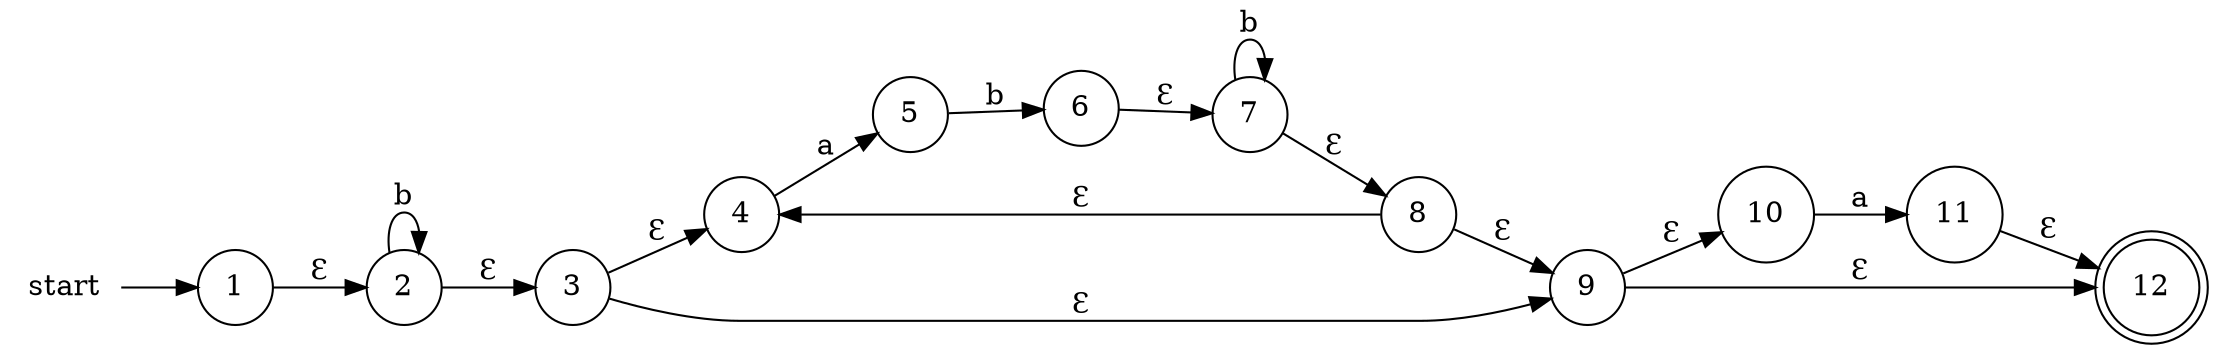 digraph nfa{
    rankdir=LR
    start[shape=plaintext]
    1,2,3,4,5,6,7,8,9,10,11[shape=circle]
    12[shape=doublecircle]
    start->1
    1->2[label=ℇ]
    2->2[label=b]
    2->3[label=ℇ]
    3->4[label=ℇ]
    4->5[label=a]
    5->6[label=b]
    6->7[label=ℇ]
    7->7[label=b]
    7->8[label=ℇ]
    8->9[label=ℇ]
    9->10[label=ℇ]
    10->11[label=a]
    11->12[label=ℇ]
    8->4[label=ℇ]
    3->9[label=ℇ]
    9->12[label=ℇ]
}